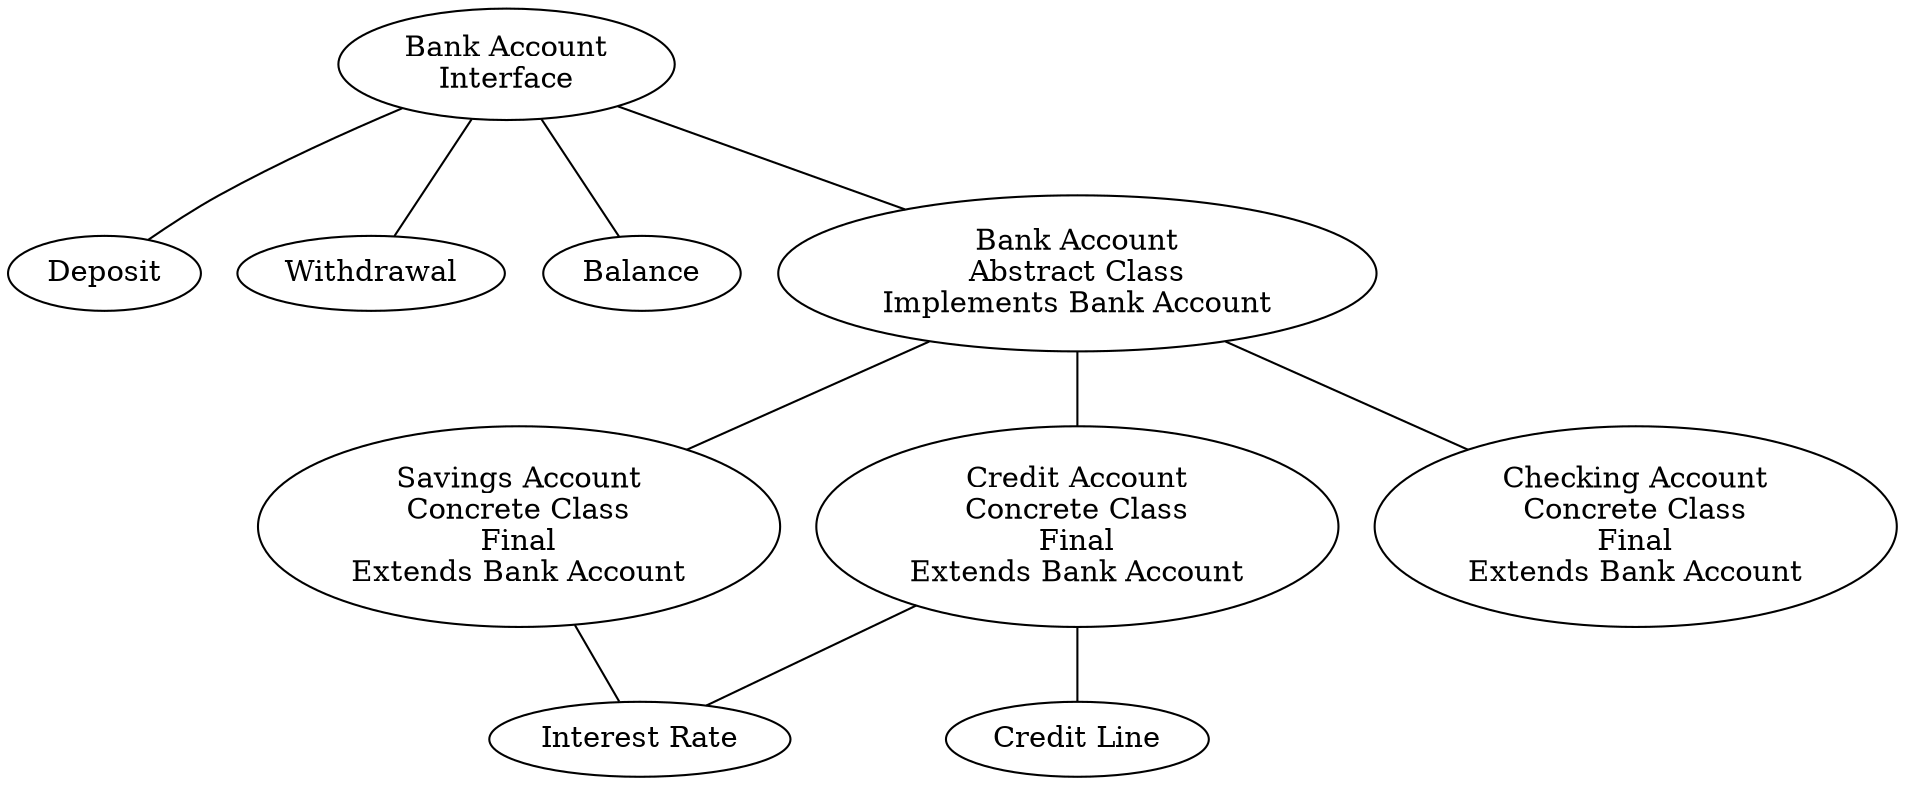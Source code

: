 graph project {
	Deposit [label="Deposit"];
	Withdrawal [label="Withdrawal"];
	Balance [label="Balance"];
	InterestRate [label="Interest Rate"];
	CreditLine [label="Credit Line"];

	BankAccount [label="Bank Account\nInterface"];
	BankAccountAbstract [label="Bank Account\nAbstract Class\nImplements Bank Account"];

	Credit [label="Credit Account\nConcrete Class\nFinal\nExtends Bank Account"];
	Savings [label="Savings Account\nConcrete Class\nFinal\nExtends Bank Account"];
	Checking [label="Checking Account\nConcrete Class\nFinal\nExtends Bank Account"];

	BankAccount -- Deposit;
	BankAccount -- Withdrawal;
	BankAccount -- Balance;

	BankAccount -- BankAccountAbstract;

	BankAccountAbstract -- Credit;
	BankAccountAbstract -- Savings;
	BankAccountAbstract -- Checking;

	Credit -- InterestRate;
	Savings -- InterestRate;

	Credit -- CreditLine;
}
